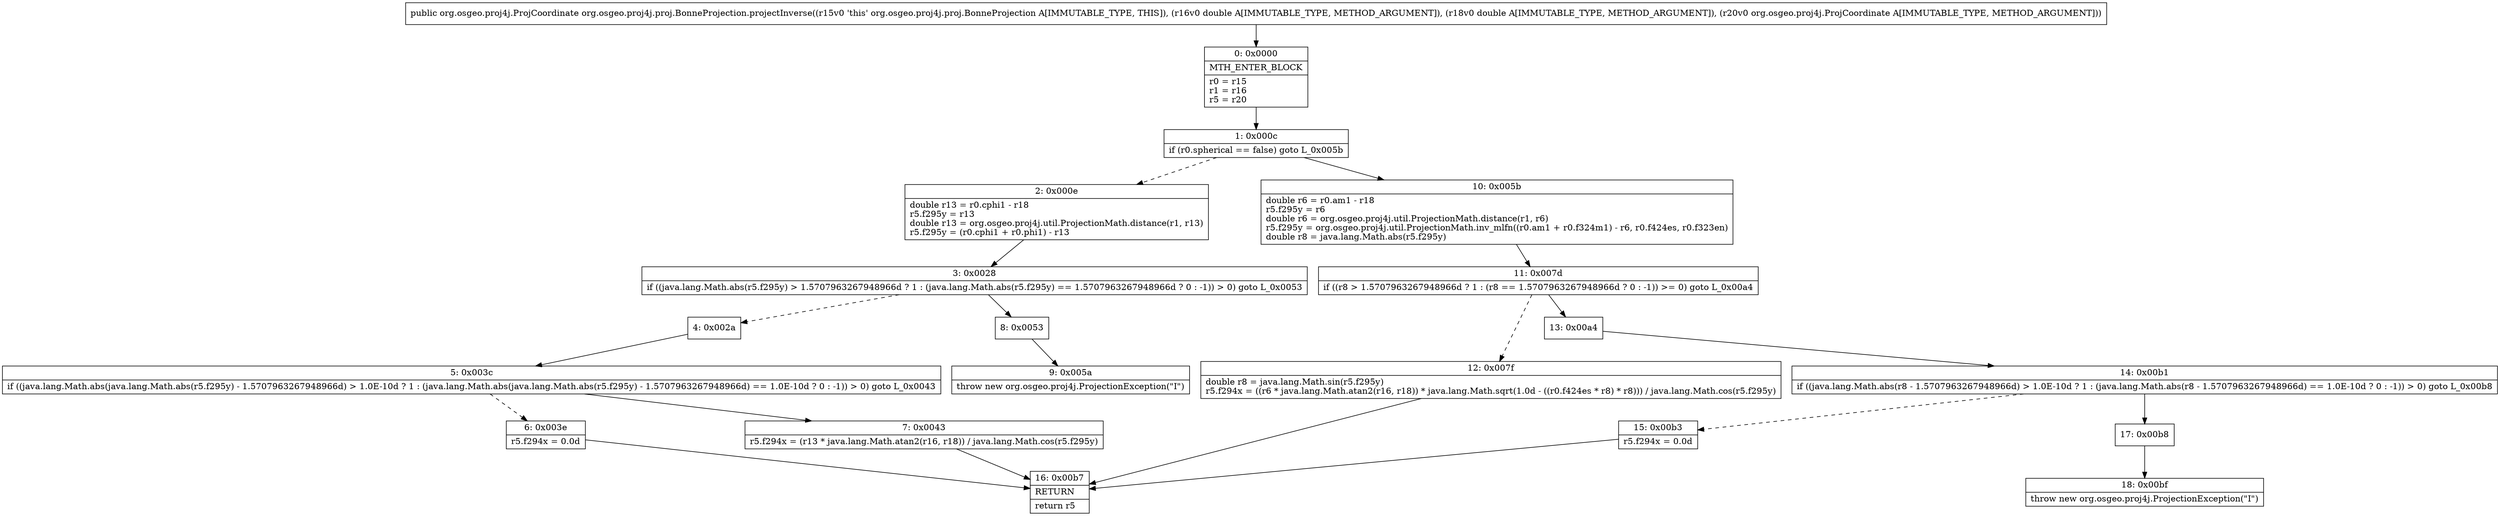 digraph "CFG fororg.osgeo.proj4j.proj.BonneProjection.projectInverse(DDLorg\/osgeo\/proj4j\/ProjCoordinate;)Lorg\/osgeo\/proj4j\/ProjCoordinate;" {
Node_0 [shape=record,label="{0\:\ 0x0000|MTH_ENTER_BLOCK\l|r0 = r15\lr1 = r16\lr5 = r20\l}"];
Node_1 [shape=record,label="{1\:\ 0x000c|if (r0.spherical == false) goto L_0x005b\l}"];
Node_2 [shape=record,label="{2\:\ 0x000e|double r13 = r0.cphi1 \- r18\lr5.f295y = r13\ldouble r13 = org.osgeo.proj4j.util.ProjectionMath.distance(r1, r13)\lr5.f295y = (r0.cphi1 + r0.phi1) \- r13\l}"];
Node_3 [shape=record,label="{3\:\ 0x0028|if ((java.lang.Math.abs(r5.f295y) \> 1.5707963267948966d ? 1 : (java.lang.Math.abs(r5.f295y) == 1.5707963267948966d ? 0 : \-1)) \> 0) goto L_0x0053\l}"];
Node_4 [shape=record,label="{4\:\ 0x002a}"];
Node_5 [shape=record,label="{5\:\ 0x003c|if ((java.lang.Math.abs(java.lang.Math.abs(r5.f295y) \- 1.5707963267948966d) \> 1.0E\-10d ? 1 : (java.lang.Math.abs(java.lang.Math.abs(r5.f295y) \- 1.5707963267948966d) == 1.0E\-10d ? 0 : \-1)) \> 0) goto L_0x0043\l}"];
Node_6 [shape=record,label="{6\:\ 0x003e|r5.f294x = 0.0d\l}"];
Node_7 [shape=record,label="{7\:\ 0x0043|r5.f294x = (r13 * java.lang.Math.atan2(r16, r18)) \/ java.lang.Math.cos(r5.f295y)\l}"];
Node_8 [shape=record,label="{8\:\ 0x0053}"];
Node_9 [shape=record,label="{9\:\ 0x005a|throw new org.osgeo.proj4j.ProjectionException(\"I\")\l}"];
Node_10 [shape=record,label="{10\:\ 0x005b|double r6 = r0.am1 \- r18\lr5.f295y = r6\ldouble r6 = org.osgeo.proj4j.util.ProjectionMath.distance(r1, r6)\lr5.f295y = org.osgeo.proj4j.util.ProjectionMath.inv_mlfn((r0.am1 + r0.f324m1) \- r6, r0.f424es, r0.f323en)\ldouble r8 = java.lang.Math.abs(r5.f295y)\l}"];
Node_11 [shape=record,label="{11\:\ 0x007d|if ((r8 \> 1.5707963267948966d ? 1 : (r8 == 1.5707963267948966d ? 0 : \-1)) \>= 0) goto L_0x00a4\l}"];
Node_12 [shape=record,label="{12\:\ 0x007f|double r8 = java.lang.Math.sin(r5.f295y)\lr5.f294x = ((r6 * java.lang.Math.atan2(r16, r18)) * java.lang.Math.sqrt(1.0d \- ((r0.f424es * r8) * r8))) \/ java.lang.Math.cos(r5.f295y)\l}"];
Node_13 [shape=record,label="{13\:\ 0x00a4}"];
Node_14 [shape=record,label="{14\:\ 0x00b1|if ((java.lang.Math.abs(r8 \- 1.5707963267948966d) \> 1.0E\-10d ? 1 : (java.lang.Math.abs(r8 \- 1.5707963267948966d) == 1.0E\-10d ? 0 : \-1)) \> 0) goto L_0x00b8\l}"];
Node_15 [shape=record,label="{15\:\ 0x00b3|r5.f294x = 0.0d\l}"];
Node_16 [shape=record,label="{16\:\ 0x00b7|RETURN\l|return r5\l}"];
Node_17 [shape=record,label="{17\:\ 0x00b8}"];
Node_18 [shape=record,label="{18\:\ 0x00bf|throw new org.osgeo.proj4j.ProjectionException(\"I\")\l}"];
MethodNode[shape=record,label="{public org.osgeo.proj4j.ProjCoordinate org.osgeo.proj4j.proj.BonneProjection.projectInverse((r15v0 'this' org.osgeo.proj4j.proj.BonneProjection A[IMMUTABLE_TYPE, THIS]), (r16v0 double A[IMMUTABLE_TYPE, METHOD_ARGUMENT]), (r18v0 double A[IMMUTABLE_TYPE, METHOD_ARGUMENT]), (r20v0 org.osgeo.proj4j.ProjCoordinate A[IMMUTABLE_TYPE, METHOD_ARGUMENT])) }"];
MethodNode -> Node_0;
Node_0 -> Node_1;
Node_1 -> Node_2[style=dashed];
Node_1 -> Node_10;
Node_2 -> Node_3;
Node_3 -> Node_4[style=dashed];
Node_3 -> Node_8;
Node_4 -> Node_5;
Node_5 -> Node_6[style=dashed];
Node_5 -> Node_7;
Node_6 -> Node_16;
Node_7 -> Node_16;
Node_8 -> Node_9;
Node_10 -> Node_11;
Node_11 -> Node_12[style=dashed];
Node_11 -> Node_13;
Node_12 -> Node_16;
Node_13 -> Node_14;
Node_14 -> Node_15[style=dashed];
Node_14 -> Node_17;
Node_15 -> Node_16;
Node_17 -> Node_18;
}

